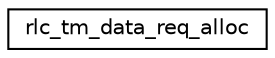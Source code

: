 digraph "Graphical Class Hierarchy"
{
 // LATEX_PDF_SIZE
  edge [fontname="Helvetica",fontsize="10",labelfontname="Helvetica",labelfontsize="10"];
  node [fontname="Helvetica",fontsize="10",shape=record];
  rankdir="LR";
  Node0 [label="rlc_tm_data_req_alloc",height=0.2,width=0.4,color="black", fillcolor="white", style="filled",URL="$structrlc__tm__data__req__alloc.html",tooltip=" "];
}
